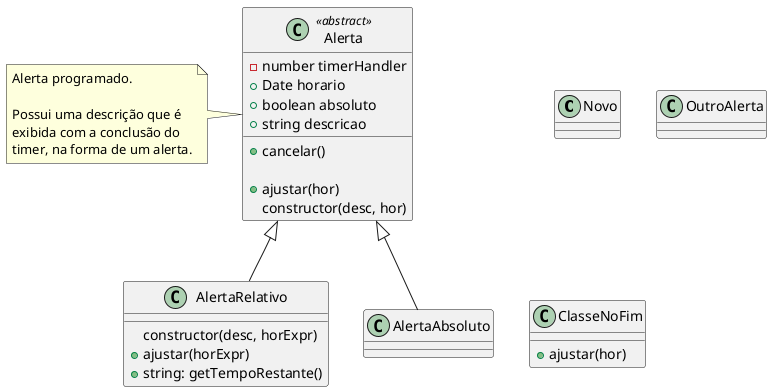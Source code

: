 @startuml "Classes"

top to bottom direction

class Novo{
  'não faz nada
}

class OutroAlerta{
}

class Alerta <<abstract>> {
  - number timerHandler
  + Date horario
  + boolean absoluto
  + string descricao
  + cancelar()

  + ajustar(hor)
  constructor(desc, hor)
}
note left of Alerta : Alerta programado.\n\nPossui uma descrição que é\nexibida com a conclusão do\ntimer, na forma de um alerta.

class AlertaRelativo {
  constructor(desc, horExpr)
  + ajustar(horExpr)
  + string: getTempoRestante()
}





class ClasseNoFim{
  + ajustar(hor)
}


Alerta <|-- AlertaRelativo
Alerta <|-- AlertaAbsoluto

@enduml
